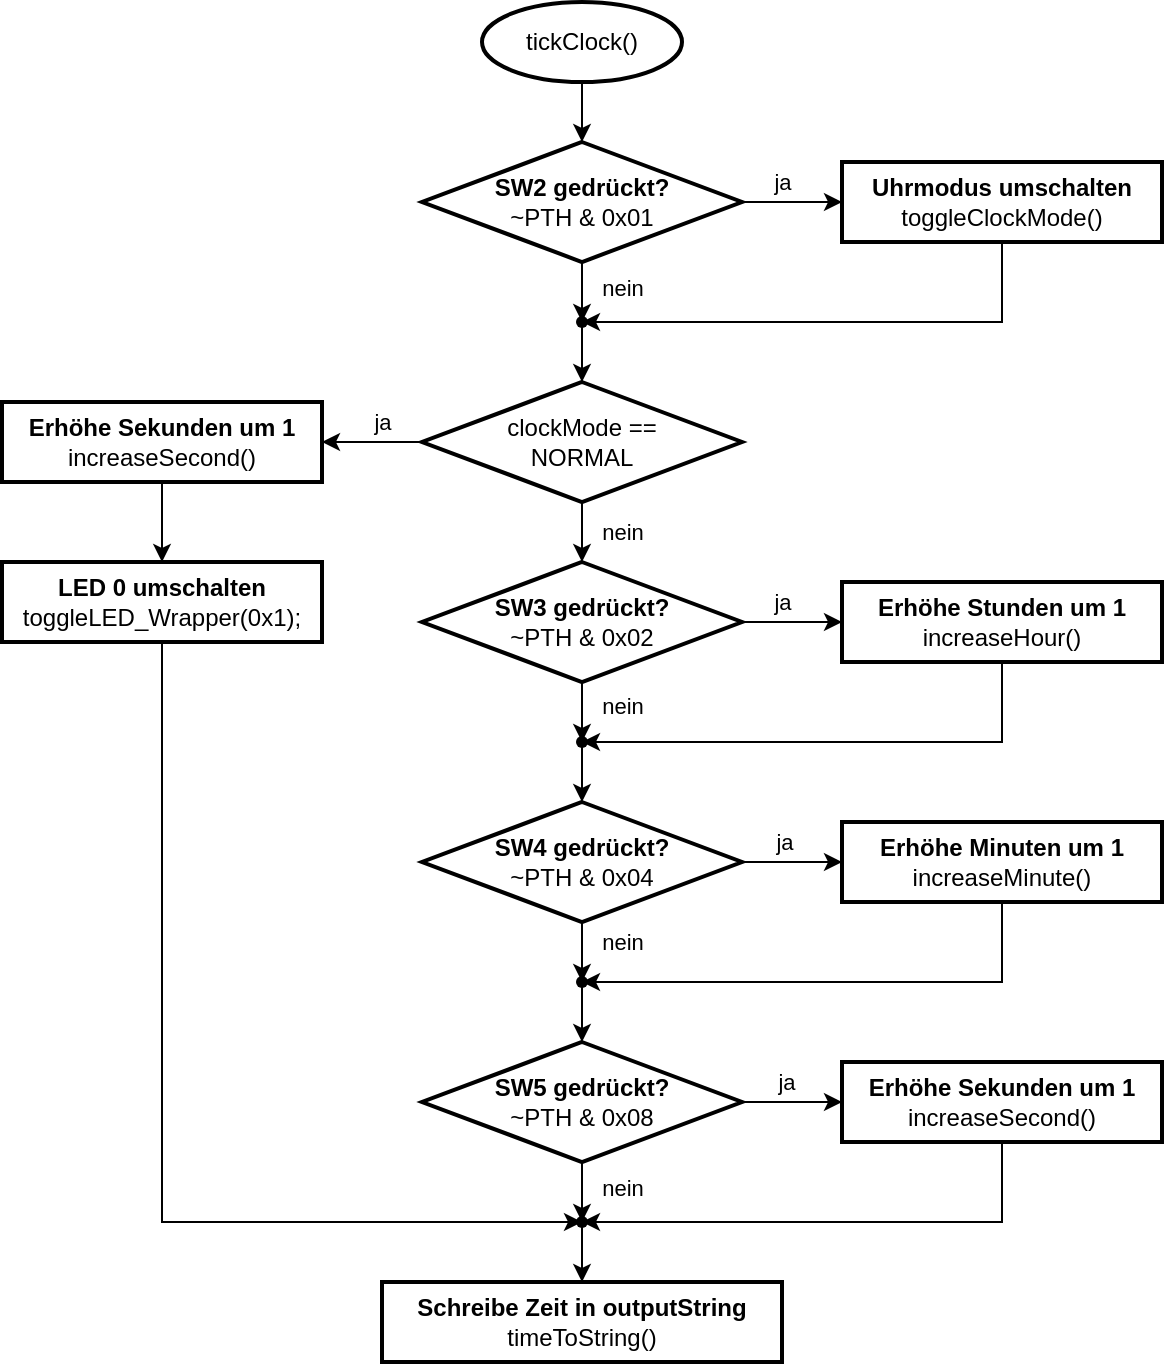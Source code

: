 <mxfile version="22.1.4" type="device">
  <diagram name="Page-1" id="fddlOiAx5Ze81QUJtlPw">
    <mxGraphModel dx="1434" dy="764" grid="1" gridSize="10" guides="1" tooltips="1" connect="1" arrows="1" fold="1" page="1" pageScale="1" pageWidth="850" pageHeight="1100" math="0" shadow="0">
      <root>
        <mxCell id="0" />
        <mxCell id="1" parent="0" />
        <mxCell id="JnWPIIdqO2cpdK57ymaS-3" value="" style="edgeStyle=orthogonalEdgeStyle;rounded=0;orthogonalLoop=1;jettySize=auto;html=1;" edge="1" parent="1" source="JnWPIIdqO2cpdK57ymaS-1" target="JnWPIIdqO2cpdK57ymaS-2">
          <mxGeometry relative="1" as="geometry" />
        </mxCell>
        <mxCell id="JnWPIIdqO2cpdK57ymaS-1" value="tickClock()" style="ellipse;whiteSpace=wrap;html=1;strokeWidth=2;" vertex="1" parent="1">
          <mxGeometry x="310" y="90" width="100" height="40" as="geometry" />
        </mxCell>
        <mxCell id="JnWPIIdqO2cpdK57ymaS-5" value="" style="edgeStyle=orthogonalEdgeStyle;rounded=0;orthogonalLoop=1;jettySize=auto;html=1;" edge="1" parent="1" source="JnWPIIdqO2cpdK57ymaS-2" target="JnWPIIdqO2cpdK57ymaS-4">
          <mxGeometry relative="1" as="geometry" />
        </mxCell>
        <mxCell id="JnWPIIdqO2cpdK57ymaS-6" value="ja" style="edgeLabel;html=1;align=center;verticalAlign=middle;resizable=0;points=[];" vertex="1" connectable="0" parent="JnWPIIdqO2cpdK57ymaS-5">
          <mxGeometry x="-0.339" y="2" relative="1" as="geometry">
            <mxPoint x="3" y="-8" as="offset" />
          </mxGeometry>
        </mxCell>
        <mxCell id="JnWPIIdqO2cpdK57ymaS-8" style="edgeStyle=orthogonalEdgeStyle;rounded=0;orthogonalLoop=1;jettySize=auto;html=1;" edge="1" parent="1" source="JnWPIIdqO2cpdK57ymaS-2" target="JnWPIIdqO2cpdK57ymaS-7">
          <mxGeometry relative="1" as="geometry" />
        </mxCell>
        <mxCell id="JnWPIIdqO2cpdK57ymaS-20" value="nein" style="edgeLabel;html=1;align=center;verticalAlign=middle;resizable=0;points=[];" vertex="1" connectable="0" parent="JnWPIIdqO2cpdK57ymaS-8">
          <mxGeometry x="-0.648" y="1" relative="1" as="geometry">
            <mxPoint x="19" as="offset" />
          </mxGeometry>
        </mxCell>
        <mxCell id="JnWPIIdqO2cpdK57ymaS-2" value="&lt;div&gt;&lt;b&gt;SW2 gedrückt?&lt;/b&gt;&lt;br&gt;&lt;/div&gt;&lt;div&gt;~PTH &amp;amp; 0x01&lt;/div&gt;" style="rhombus;whiteSpace=wrap;html=1;strokeWidth=2;" vertex="1" parent="1">
          <mxGeometry x="280" y="160" width="160" height="60" as="geometry" />
        </mxCell>
        <mxCell id="JnWPIIdqO2cpdK57ymaS-9" style="edgeStyle=orthogonalEdgeStyle;rounded=0;orthogonalLoop=1;jettySize=auto;html=1;" edge="1" parent="1" source="JnWPIIdqO2cpdK57ymaS-4" target="JnWPIIdqO2cpdK57ymaS-7">
          <mxGeometry relative="1" as="geometry">
            <Array as="points">
              <mxPoint x="570" y="250" />
            </Array>
          </mxGeometry>
        </mxCell>
        <mxCell id="JnWPIIdqO2cpdK57ymaS-4" value="&lt;b&gt;Uhrmodus umschalten&lt;/b&gt;&lt;br&gt;&lt;div&gt;toggleClockMode()&lt;/div&gt;" style="rounded=0;whiteSpace=wrap;html=1;strokeWidth=2;" vertex="1" parent="1">
          <mxGeometry x="490" y="170" width="160" height="40" as="geometry" />
        </mxCell>
        <mxCell id="JnWPIIdqO2cpdK57ymaS-11" value="" style="edgeStyle=orthogonalEdgeStyle;rounded=0;orthogonalLoop=1;jettySize=auto;html=1;" edge="1" parent="1" source="JnWPIIdqO2cpdK57ymaS-7" target="JnWPIIdqO2cpdK57ymaS-10">
          <mxGeometry relative="1" as="geometry" />
        </mxCell>
        <mxCell id="JnWPIIdqO2cpdK57ymaS-7" value="" style="shape=waypoint;sketch=0;fillStyle=solid;size=6;pointerEvents=1;points=[];fillColor=none;resizable=0;rotatable=0;perimeter=centerPerimeter;snapToPoint=1;" vertex="1" parent="1">
          <mxGeometry x="350" y="240" width="20" height="20" as="geometry" />
        </mxCell>
        <mxCell id="JnWPIIdqO2cpdK57ymaS-13" value="" style="edgeStyle=orthogonalEdgeStyle;rounded=0;orthogonalLoop=1;jettySize=auto;html=1;" edge="1" parent="1" source="JnWPIIdqO2cpdK57ymaS-10" target="JnWPIIdqO2cpdK57ymaS-12">
          <mxGeometry relative="1" as="geometry" />
        </mxCell>
        <mxCell id="JnWPIIdqO2cpdK57ymaS-21" value="ja" style="edgeLabel;html=1;align=center;verticalAlign=middle;resizable=0;points=[];" vertex="1" connectable="0" parent="JnWPIIdqO2cpdK57ymaS-13">
          <mxGeometry x="-0.199" y="2" relative="1" as="geometry">
            <mxPoint y="-12" as="offset" />
          </mxGeometry>
        </mxCell>
        <mxCell id="JnWPIIdqO2cpdK57ymaS-24" value="" style="edgeStyle=orthogonalEdgeStyle;rounded=0;orthogonalLoop=1;jettySize=auto;html=1;" edge="1" parent="1" source="JnWPIIdqO2cpdK57ymaS-10" target="JnWPIIdqO2cpdK57ymaS-22">
          <mxGeometry relative="1" as="geometry" />
        </mxCell>
        <mxCell id="JnWPIIdqO2cpdK57ymaS-25" value="nein" style="edgeLabel;html=1;align=center;verticalAlign=middle;resizable=0;points=[];" vertex="1" connectable="0" parent="JnWPIIdqO2cpdK57ymaS-24">
          <mxGeometry x="0.403" y="3" relative="1" as="geometry">
            <mxPoint x="17" as="offset" />
          </mxGeometry>
        </mxCell>
        <mxCell id="JnWPIIdqO2cpdK57ymaS-10" value="&lt;div&gt;clockMode ==&lt;/div&gt;&lt;div&gt;NORMAL&lt;/div&gt;" style="rhombus;whiteSpace=wrap;html=1;strokeWidth=2;" vertex="1" parent="1">
          <mxGeometry x="280" y="280" width="160" height="60" as="geometry" />
        </mxCell>
        <mxCell id="JnWPIIdqO2cpdK57ymaS-19" style="edgeStyle=orthogonalEdgeStyle;rounded=0;orthogonalLoop=1;jettySize=auto;html=1;entryX=0.5;entryY=0;entryDx=0;entryDy=0;" edge="1" parent="1" source="JnWPIIdqO2cpdK57ymaS-12" target="JnWPIIdqO2cpdK57ymaS-18">
          <mxGeometry relative="1" as="geometry" />
        </mxCell>
        <mxCell id="JnWPIIdqO2cpdK57ymaS-12" value="&lt;div&gt;&lt;b&gt;Erhöhe Sekunden um 1&lt;/b&gt;&lt;/div&gt;&lt;div&gt;increaseSecond()&lt;/div&gt;" style="rounded=0;whiteSpace=wrap;html=1;strokeWidth=2;" vertex="1" parent="1">
          <mxGeometry x="70" y="290" width="160" height="40" as="geometry" />
        </mxCell>
        <mxCell id="JnWPIIdqO2cpdK57ymaS-18" value="&lt;div&gt;&lt;b&gt;LED 0 umschalten&lt;/b&gt;&lt;/div&gt;&lt;div&gt;toggleLED_Wrapper(0x1);&lt;br&gt;&lt;/div&gt;" style="rounded=0;whiteSpace=wrap;html=1;strokeWidth=2;" vertex="1" parent="1">
          <mxGeometry x="70" y="370" width="160" height="40" as="geometry" />
        </mxCell>
        <mxCell id="JnWPIIdqO2cpdK57ymaS-36" style="edgeStyle=orthogonalEdgeStyle;rounded=0;orthogonalLoop=1;jettySize=auto;html=1;" edge="1" parent="1" source="JnWPIIdqO2cpdK57ymaS-22" target="JnWPIIdqO2cpdK57ymaS-32">
          <mxGeometry relative="1" as="geometry" />
        </mxCell>
        <mxCell id="JnWPIIdqO2cpdK57ymaS-46" value="nein" style="edgeLabel;html=1;align=center;verticalAlign=middle;resizable=0;points=[];" vertex="1" connectable="0" parent="JnWPIIdqO2cpdK57ymaS-36">
          <mxGeometry x="0.465" y="-1" relative="1" as="geometry">
            <mxPoint x="21" as="offset" />
          </mxGeometry>
        </mxCell>
        <mxCell id="JnWPIIdqO2cpdK57ymaS-43" value="" style="edgeStyle=orthogonalEdgeStyle;rounded=0;orthogonalLoop=1;jettySize=auto;html=1;" edge="1" parent="1" source="JnWPIIdqO2cpdK57ymaS-22" target="JnWPIIdqO2cpdK57ymaS-40">
          <mxGeometry relative="1" as="geometry" />
        </mxCell>
        <mxCell id="JnWPIIdqO2cpdK57ymaS-45" value="ja" style="edgeLabel;html=1;align=center;verticalAlign=middle;resizable=0;points=[];" vertex="1" connectable="0" parent="JnWPIIdqO2cpdK57ymaS-43">
          <mxGeometry x="0.047" y="1" relative="1" as="geometry">
            <mxPoint x="-6" y="-9" as="offset" />
          </mxGeometry>
        </mxCell>
        <mxCell id="JnWPIIdqO2cpdK57ymaS-22" value="&lt;div&gt;&lt;b&gt;SW3 gedrückt?&lt;/b&gt;&lt;/div&gt;&lt;div&gt;~PTH &amp;amp; 0x02&lt;br&gt;&lt;/div&gt;" style="rhombus;whiteSpace=wrap;html=1;strokeWidth=2;" vertex="1" parent="1">
          <mxGeometry x="280" y="370" width="160" height="60" as="geometry" />
        </mxCell>
        <mxCell id="JnWPIIdqO2cpdK57ymaS-47" value="" style="edgeStyle=orthogonalEdgeStyle;rounded=0;orthogonalLoop=1;jettySize=auto;html=1;" edge="1" parent="1" source="JnWPIIdqO2cpdK57ymaS-26" target="JnWPIIdqO2cpdK57ymaS-41">
          <mxGeometry relative="1" as="geometry" />
        </mxCell>
        <mxCell id="JnWPIIdqO2cpdK57ymaS-48" value="ja" style="edgeLabel;html=1;align=center;verticalAlign=middle;resizable=0;points=[];" vertex="1" connectable="0" parent="JnWPIIdqO2cpdK57ymaS-47">
          <mxGeometry x="-0.422" y="3" relative="1" as="geometry">
            <mxPoint x="6" y="-7" as="offset" />
          </mxGeometry>
        </mxCell>
        <mxCell id="JnWPIIdqO2cpdK57ymaS-26" value="&lt;div&gt;&lt;b&gt;SW4 gedrückt?&lt;/b&gt;&lt;/div&gt;&lt;div&gt;~PTH &amp;amp; 0x04&lt;/div&gt;" style="rhombus;whiteSpace=wrap;html=1;strokeWidth=2;" vertex="1" parent="1">
          <mxGeometry x="280" y="490" width="160" height="60" as="geometry" />
        </mxCell>
        <mxCell id="JnWPIIdqO2cpdK57ymaS-51" style="edgeStyle=orthogonalEdgeStyle;rounded=0;orthogonalLoop=1;jettySize=auto;html=1;entryX=0;entryY=0.5;entryDx=0;entryDy=0;" edge="1" parent="1" source="JnWPIIdqO2cpdK57ymaS-27" target="JnWPIIdqO2cpdK57ymaS-42">
          <mxGeometry relative="1" as="geometry" />
        </mxCell>
        <mxCell id="JnWPIIdqO2cpdK57ymaS-52" value="ja" style="edgeLabel;html=1;align=center;verticalAlign=middle;resizable=0;points=[];" vertex="1" connectable="0" parent="JnWPIIdqO2cpdK57ymaS-51">
          <mxGeometry x="-0.146" relative="1" as="geometry">
            <mxPoint y="-10" as="offset" />
          </mxGeometry>
        </mxCell>
        <mxCell id="JnWPIIdqO2cpdK57ymaS-56" style="edgeStyle=orthogonalEdgeStyle;rounded=0;orthogonalLoop=1;jettySize=auto;html=1;" edge="1" parent="1" source="JnWPIIdqO2cpdK57ymaS-27" target="JnWPIIdqO2cpdK57ymaS-54">
          <mxGeometry relative="1" as="geometry" />
        </mxCell>
        <mxCell id="JnWPIIdqO2cpdK57ymaS-59" value="nein" style="edgeLabel;html=1;align=center;verticalAlign=middle;resizable=0;points=[];" vertex="1" connectable="0" parent="JnWPIIdqO2cpdK57ymaS-56">
          <mxGeometry x="0.505" y="-2" relative="1" as="geometry">
            <mxPoint x="22" as="offset" />
          </mxGeometry>
        </mxCell>
        <mxCell id="JnWPIIdqO2cpdK57ymaS-27" value="&lt;div&gt;&lt;b&gt;SW5 gedrückt?&lt;/b&gt;&lt;/div&gt;&lt;div&gt;~PTH &amp;amp; 0x08&lt;br&gt;&lt;/div&gt;" style="rhombus;whiteSpace=wrap;html=1;strokeWidth=2;" vertex="1" parent="1">
          <mxGeometry x="280" y="610" width="160" height="60" as="geometry" />
        </mxCell>
        <mxCell id="JnWPIIdqO2cpdK57ymaS-37" style="edgeStyle=orthogonalEdgeStyle;rounded=0;orthogonalLoop=1;jettySize=auto;html=1;entryX=0.5;entryY=0;entryDx=0;entryDy=0;" edge="1" parent="1" source="JnWPIIdqO2cpdK57ymaS-32" target="JnWPIIdqO2cpdK57ymaS-26">
          <mxGeometry relative="1" as="geometry" />
        </mxCell>
        <mxCell id="JnWPIIdqO2cpdK57ymaS-32" value="" style="shape=waypoint;sketch=0;fillStyle=solid;size=6;pointerEvents=1;points=[];fillColor=none;resizable=0;rotatable=0;perimeter=centerPerimeter;snapToPoint=1;" vertex="1" parent="1">
          <mxGeometry x="350" y="450" width="20" height="20" as="geometry" />
        </mxCell>
        <mxCell id="JnWPIIdqO2cpdK57ymaS-39" style="edgeStyle=orthogonalEdgeStyle;rounded=0;orthogonalLoop=1;jettySize=auto;html=1;entryX=0.5;entryY=0;entryDx=0;entryDy=0;" edge="1" parent="1" source="JnWPIIdqO2cpdK57ymaS-33" target="JnWPIIdqO2cpdK57ymaS-27">
          <mxGeometry relative="1" as="geometry" />
        </mxCell>
        <mxCell id="JnWPIIdqO2cpdK57ymaS-33" value="" style="shape=waypoint;sketch=0;fillStyle=solid;size=6;pointerEvents=1;points=[];fillColor=none;resizable=0;rotatable=0;perimeter=centerPerimeter;snapToPoint=1;" vertex="1" parent="1">
          <mxGeometry x="350" y="570" width="20" height="20" as="geometry" />
        </mxCell>
        <mxCell id="JnWPIIdqO2cpdK57ymaS-38" style="edgeStyle=orthogonalEdgeStyle;rounded=0;orthogonalLoop=1;jettySize=auto;html=1;entryX=0.671;entryY=0.288;entryDx=0;entryDy=0;entryPerimeter=0;" edge="1" parent="1" source="JnWPIIdqO2cpdK57ymaS-26" target="JnWPIIdqO2cpdK57ymaS-33">
          <mxGeometry relative="1" as="geometry" />
        </mxCell>
        <mxCell id="JnWPIIdqO2cpdK57ymaS-50" value="nein" style="edgeLabel;html=1;align=center;verticalAlign=middle;resizable=0;points=[];" vertex="1" connectable="0" parent="JnWPIIdqO2cpdK57ymaS-38">
          <mxGeometry x="-0.083" y="-1" relative="1" as="geometry">
            <mxPoint x="19" y="2" as="offset" />
          </mxGeometry>
        </mxCell>
        <mxCell id="JnWPIIdqO2cpdK57ymaS-40" value="&lt;div&gt;&lt;b&gt;Erhöhe Stunden um 1&lt;/b&gt;&lt;/div&gt;&lt;div&gt;increaseHour()&lt;/div&gt;" style="rounded=0;whiteSpace=wrap;html=1;strokeWidth=2;" vertex="1" parent="1">
          <mxGeometry x="490" y="380" width="160" height="40" as="geometry" />
        </mxCell>
        <mxCell id="JnWPIIdqO2cpdK57ymaS-41" value="&lt;div&gt;&lt;b&gt;Erhöhe Minuten um 1&lt;/b&gt;&lt;/div&gt;&lt;div&gt;increaseMinute()&lt;/div&gt;" style="rounded=0;whiteSpace=wrap;html=1;strokeWidth=2;" vertex="1" parent="1">
          <mxGeometry x="490" y="500" width="160" height="40" as="geometry" />
        </mxCell>
        <mxCell id="JnWPIIdqO2cpdK57ymaS-57" style="edgeStyle=orthogonalEdgeStyle;rounded=0;orthogonalLoop=1;jettySize=auto;html=1;" edge="1" parent="1" source="JnWPIIdqO2cpdK57ymaS-42" target="JnWPIIdqO2cpdK57ymaS-54">
          <mxGeometry relative="1" as="geometry">
            <Array as="points">
              <mxPoint x="570" y="700" />
            </Array>
          </mxGeometry>
        </mxCell>
        <mxCell id="JnWPIIdqO2cpdK57ymaS-42" value="&lt;div&gt;&lt;b&gt;Erhöhe Sekunden um 1&lt;/b&gt;&lt;/div&gt;&lt;div&gt;increaseSecond()&lt;/div&gt;" style="rounded=0;whiteSpace=wrap;html=1;strokeWidth=2;" vertex="1" parent="1">
          <mxGeometry x="490" y="620" width="160" height="40" as="geometry" />
        </mxCell>
        <mxCell id="JnWPIIdqO2cpdK57ymaS-44" style="edgeStyle=orthogonalEdgeStyle;rounded=0;orthogonalLoop=1;jettySize=auto;html=1;entryX=0.533;entryY=0.84;entryDx=0;entryDy=0;entryPerimeter=0;" edge="1" parent="1" source="JnWPIIdqO2cpdK57ymaS-40" target="JnWPIIdqO2cpdK57ymaS-32">
          <mxGeometry relative="1" as="geometry">
            <Array as="points">
              <mxPoint x="570" y="460" />
            </Array>
          </mxGeometry>
        </mxCell>
        <mxCell id="JnWPIIdqO2cpdK57ymaS-49" style="edgeStyle=orthogonalEdgeStyle;rounded=0;orthogonalLoop=1;jettySize=auto;html=1;entryX=0.671;entryY=0.702;entryDx=0;entryDy=0;entryPerimeter=0;" edge="1" parent="1" source="JnWPIIdqO2cpdK57ymaS-41" target="JnWPIIdqO2cpdK57ymaS-33">
          <mxGeometry relative="1" as="geometry">
            <Array as="points">
              <mxPoint x="570" y="580" />
            </Array>
          </mxGeometry>
        </mxCell>
        <mxCell id="JnWPIIdqO2cpdK57ymaS-53" value="&lt;div&gt;&lt;b&gt;Schreibe Zeit in outputString&lt;br&gt;&lt;/b&gt;&lt;/div&gt;&lt;div&gt;timeToString()&lt;br&gt;&lt;/div&gt;" style="rounded=0;whiteSpace=wrap;html=1;strokeWidth=2;" vertex="1" parent="1">
          <mxGeometry x="260" y="730" width="200" height="40" as="geometry" />
        </mxCell>
        <mxCell id="JnWPIIdqO2cpdK57ymaS-58" value="" style="edgeStyle=orthogonalEdgeStyle;rounded=0;orthogonalLoop=1;jettySize=auto;html=1;" edge="1" parent="1" source="JnWPIIdqO2cpdK57ymaS-54" target="JnWPIIdqO2cpdK57ymaS-53">
          <mxGeometry relative="1" as="geometry" />
        </mxCell>
        <mxCell id="JnWPIIdqO2cpdK57ymaS-54" value="" style="shape=waypoint;sketch=0;fillStyle=solid;size=6;pointerEvents=1;points=[];fillColor=none;resizable=0;rotatable=0;perimeter=centerPerimeter;snapToPoint=1;" vertex="1" parent="1">
          <mxGeometry x="350" y="690" width="20" height="20" as="geometry" />
        </mxCell>
        <mxCell id="JnWPIIdqO2cpdK57ymaS-60" style="edgeStyle=orthogonalEdgeStyle;rounded=0;orthogonalLoop=1;jettySize=auto;html=1;entryX=0.084;entryY=0.598;entryDx=0;entryDy=0;entryPerimeter=0;" edge="1" parent="1" source="JnWPIIdqO2cpdK57ymaS-18" target="JnWPIIdqO2cpdK57ymaS-54">
          <mxGeometry relative="1" as="geometry">
            <Array as="points">
              <mxPoint x="150" y="700" />
            </Array>
          </mxGeometry>
        </mxCell>
      </root>
    </mxGraphModel>
  </diagram>
</mxfile>
